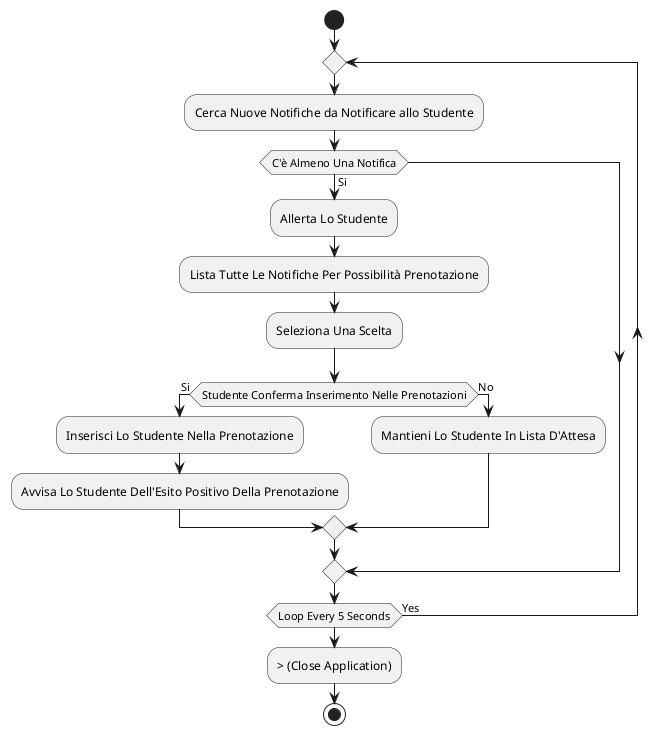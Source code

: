 @startuml

start

repeat
    
    :Cerca Nuove Notifiche da Notificare allo Studente;
    
    if (C'è Almeno Una Notifica) then (Si)
        
        :Allerta Lo Studente;
        
        :Lista Tutte Le Notifiche Per Possibilità Prenotazione;
        
        :Seleziona Una Scelta;
        
        if (Studente Conferma Inserimento Nelle Prenotazioni) then (Si)
            
            :Inserisci Lo Studente Nella Prenotazione;
            
            :Avvisa Lo Studente Dell'Esito Positivo Della Prenotazione;
            
        else (No)
            
            :Mantieni Lo Studente In Lista D'Attesa;
            
        endif
    
    endif

repeat while (Loop Every 5 Seconds) is (Yes)
-> (Close Application)

stop

@enduml
